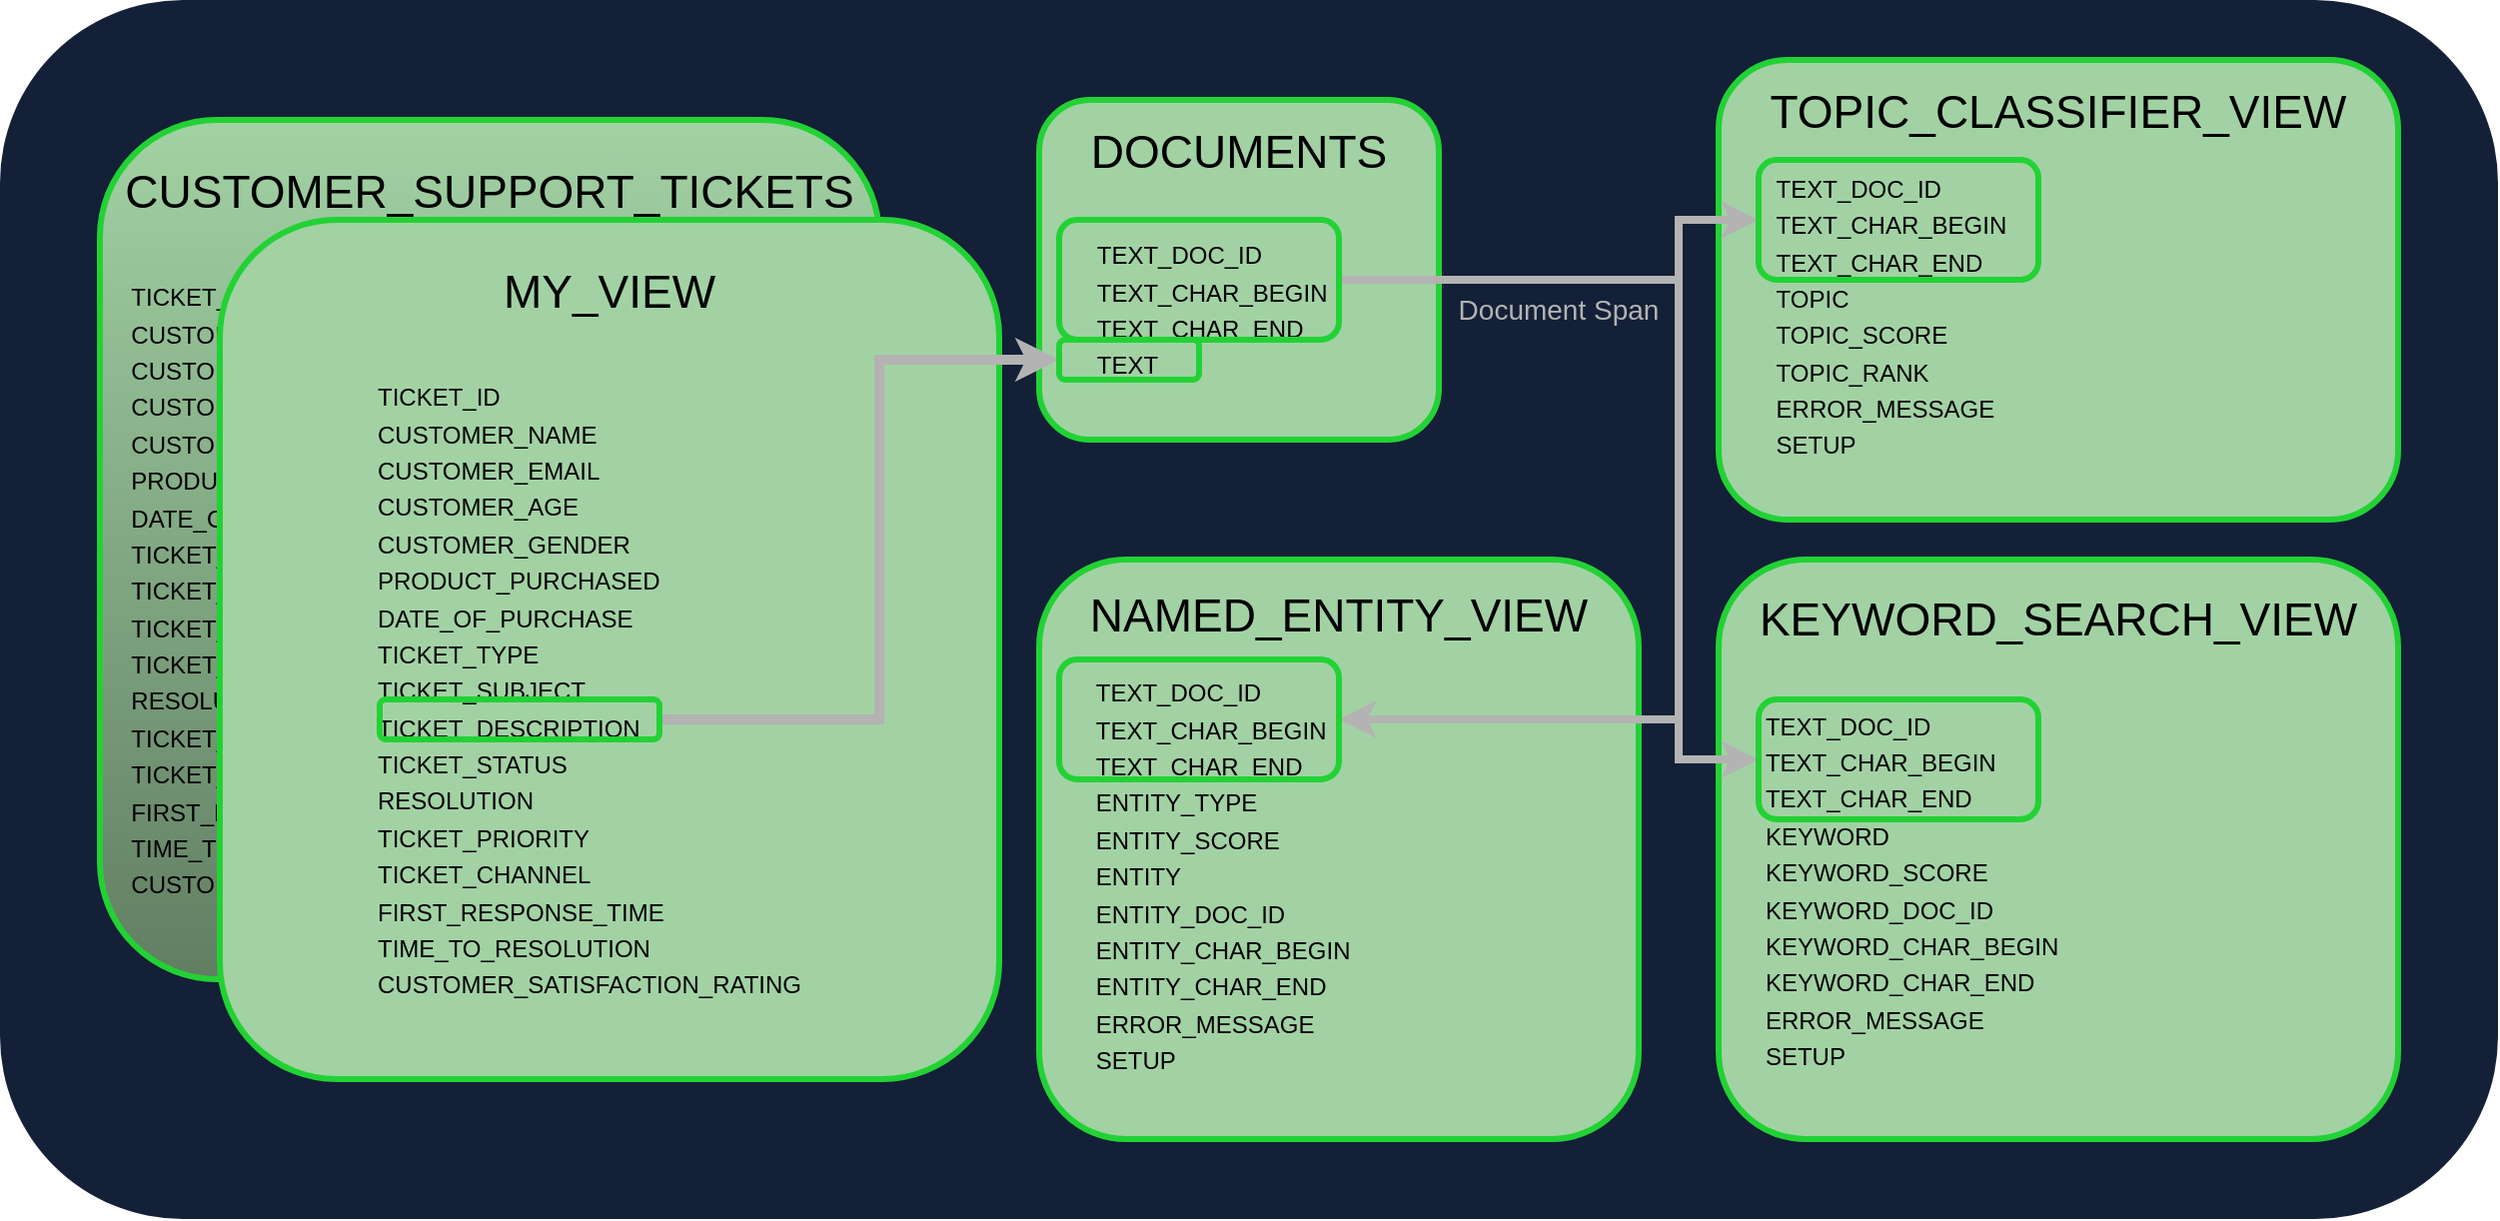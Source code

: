 <mxfile version="27.1.6">
  <diagram name="Page-1" id="POaLV1qd_8ivgcaJ0k6t">
    <mxGraphModel dx="1356" dy="721" grid="1" gridSize="10" guides="1" tooltips="1" connect="1" arrows="1" fold="1" page="1" pageScale="1" pageWidth="850" pageHeight="1100" math="0" shadow="0">
      <root>
        <mxCell id="0" />
        <mxCell id="1" parent="0" />
        <mxCell id="lDjh93la92TDXTI0dgt4-91" value="" style="rounded=1;whiteSpace=wrap;html=1;strokeColor=none;strokeWidth=3;align=center;verticalAlign=middle;fontFamily=Helvetica;fontSize=12;fontColor=default;fillColor=#142037;" vertex="1" parent="1">
          <mxGeometry x="240" y="670" width="1250" height="610" as="geometry" />
        </mxCell>
        <mxCell id="lDjh93la92TDXTI0dgt4-93" style="edgeStyle=orthogonalEdgeStyle;rounded=0;orthogonalLoop=1;jettySize=auto;html=1;exitX=0.5;exitY=1;exitDx=0;exitDy=0;" edge="1" parent="1">
          <mxGeometry relative="1" as="geometry">
            <mxPoint x="530" y="1070" as="sourcePoint" />
            <mxPoint x="530" y="1070" as="targetPoint" />
          </mxGeometry>
        </mxCell>
        <mxCell id="lDjh93la92TDXTI0dgt4-97" value="&lt;div&gt;&lt;font style=&quot;font-size: 23px;&quot;&gt;DOCUMENTS&lt;/font&gt;&lt;/div&gt;&lt;div&gt;&lt;font style=&quot;font-size: 23px;&quot;&gt;&lt;u&gt;&lt;br&gt;&lt;/u&gt;&lt;/font&gt;&lt;/div&gt;&lt;div&gt;&lt;table&gt;&lt;tbody&gt;&lt;tr align=&quot;left&quot;&gt;&lt;td&gt;&lt;font&gt;TEXT_DOC_ID&lt;/font&gt;&lt;/td&gt;&lt;/tr&gt;&lt;tr align=&quot;left&quot;&gt;&lt;td&gt;&lt;font&gt;&lt;span&gt;TEXT_CHAR_BEGIN&lt;/span&gt;&lt;/font&gt;&lt;/td&gt;&lt;/tr&gt;&lt;tr align=&quot;left&quot;&gt;&lt;td&gt;&lt;font&gt;TEXT_CHAR_END&lt;/font&gt;&lt;/td&gt;&lt;/tr&gt;&lt;tr align=&quot;left&quot;&gt;&lt;td&gt;&lt;font&gt;TEXT&lt;/font&gt;&lt;/td&gt;&lt;/tr&gt;&lt;/tbody&gt;&lt;/table&gt;&lt;br&gt;&lt;/div&gt;" style="rounded=1;whiteSpace=wrap;html=1;strokeColor=#22D234;strokeWidth=3;align=center;verticalAlign=middle;fontFamily=Helvetica;fontSize=12;fontColor=default;labelBackgroundColor=none;fillColor=#A2D2A4;" vertex="1" parent="1">
          <mxGeometry x="760" y="720" width="200" height="170" as="geometry" />
        </mxCell>
        <mxCell id="lDjh93la92TDXTI0dgt4-98" value="&lt;div&gt;&lt;font style=&quot;font-size: 23px;&quot;&gt;&lt;font&gt;NAMED_ENTITY_VIEW&lt;/font&gt;&lt;/font&gt;&lt;/div&gt;&lt;div&gt;&lt;br&gt;&lt;table&gt;&lt;tbody&gt;&lt;tr&gt;&lt;td align=&quot;left&quot;&gt;&lt;font&gt;TEXT_DOC_ID&lt;/font&gt;&lt;/td&gt;            &lt;td&gt;&lt;br&gt;&lt;/td&gt;            &lt;td&gt;&lt;br&gt;&lt;/td&gt;            &lt;td&gt;&lt;br&gt;&lt;/td&gt;            &lt;td&gt;&lt;br&gt;&lt;/td&gt;            &lt;td&gt;&lt;br&gt;&lt;/td&gt;        &lt;/tr&gt;        &lt;tr&gt;            &lt;td align=&quot;left&quot;&gt;&lt;font&gt;TEXT_CHAR_BEGIN&lt;/font&gt;&lt;/td&gt;            &lt;td&gt;&lt;br&gt;&lt;/td&gt;            &lt;td&gt;&lt;br&gt;&lt;/td&gt;            &lt;td&gt;&lt;br&gt;&lt;/td&gt;            &lt;td&gt;&lt;br&gt;&lt;/td&gt;            &lt;td&gt;&lt;br&gt;&lt;/td&gt;        &lt;/tr&gt;        &lt;tr&gt;            &lt;td align=&quot;left&quot;&gt;&lt;font&gt;TEXT_CHAR_END&lt;/font&gt;&lt;/td&gt;            &lt;td&gt;&lt;br&gt;&lt;/td&gt;            &lt;td&gt;&lt;br&gt;&lt;/td&gt;            &lt;td&gt;&lt;br&gt;&lt;/td&gt;            &lt;td&gt;&lt;br&gt;&lt;/td&gt;            &lt;td&gt;&lt;br&gt;&lt;/td&gt;        &lt;/tr&gt;        &lt;tr&gt;            &lt;td align=&quot;left&quot;&gt;&lt;font&gt;ENTITY_TYPE&lt;/font&gt;&lt;/td&gt;            &lt;td&gt;&lt;br&gt;&lt;/td&gt;            &lt;td&gt;&lt;br&gt;&lt;/td&gt;            &lt;td&gt;&lt;br&gt;&lt;/td&gt;            &lt;td&gt;&lt;br&gt;&lt;/td&gt;            &lt;td&gt;&lt;br&gt;&lt;/td&gt;        &lt;/tr&gt;        &lt;tr&gt;            &lt;td align=&quot;left&quot;&gt;&lt;font&gt;ENTITY_SCORE&lt;/font&gt;&lt;/td&gt;            &lt;td&gt;&lt;br&gt;&lt;/td&gt;            &lt;td&gt;&lt;br&gt;&lt;/td&gt;            &lt;td&gt;&lt;br&gt;&lt;/td&gt;            &lt;td&gt;&lt;br&gt;&lt;/td&gt;            &lt;td&gt;&lt;br&gt;&lt;/td&gt;        &lt;/tr&gt;        &lt;tr&gt;            &lt;td align=&quot;left&quot;&gt;&lt;font&gt;ENTITY&lt;/font&gt;&lt;/td&gt;            &lt;td&gt;&lt;br&gt;&lt;/td&gt;            &lt;td&gt;&lt;br&gt;&lt;/td&gt;            &lt;td&gt;&lt;br&gt;&lt;/td&gt;            &lt;td&gt;&lt;br&gt;&lt;/td&gt;            &lt;td&gt;&lt;br&gt;&lt;/td&gt;        &lt;/tr&gt;        &lt;tr&gt;            &lt;td align=&quot;left&quot;&gt;&lt;font&gt;ENTITY_DOC_ID&lt;/font&gt;&lt;/td&gt;            &lt;td&gt;&lt;br&gt;&lt;/td&gt;            &lt;td&gt;&lt;br&gt;&lt;/td&gt;            &lt;td&gt;&lt;br&gt;&lt;/td&gt;            &lt;td&gt;&lt;br&gt;&lt;/td&gt;            &lt;td&gt;&lt;br&gt;&lt;/td&gt;        &lt;/tr&gt;        &lt;tr&gt;            &lt;td align=&quot;left&quot;&gt;&lt;font&gt;ENTITY_CHAR_BEGIN&lt;/font&gt;&lt;/td&gt;            &lt;td&gt;&lt;br&gt;&lt;/td&gt;            &lt;td&gt;&lt;br&gt;&lt;/td&gt;            &lt;td&gt;&lt;br&gt;&lt;/td&gt;            &lt;td&gt;&lt;br&gt;&lt;/td&gt;            &lt;td&gt;&lt;br&gt;&lt;/td&gt;        &lt;/tr&gt;        &lt;tr&gt;            &lt;td align=&quot;left&quot;&gt;&lt;font&gt;ENTITY_CHAR_END&lt;/font&gt;&lt;/td&gt;            &lt;td&gt;&lt;br&gt;&lt;/td&gt;            &lt;td&gt;&lt;br&gt;&lt;/td&gt;            &lt;td&gt;&lt;br&gt;&lt;/td&gt;            &lt;td&gt;&lt;br&gt;&lt;/td&gt;            &lt;td&gt;&lt;br&gt;&lt;/td&gt;        &lt;/tr&gt;        &lt;tr&gt;            &lt;td align=&quot;left&quot;&gt;&lt;font&gt;ERROR_MESSAGE&lt;/font&gt;&lt;/td&gt;            &lt;td&gt;&lt;br&gt;&lt;/td&gt;            &lt;td&gt;&lt;br&gt;&lt;/td&gt;            &lt;td&gt;&lt;br&gt;&lt;/td&gt;            &lt;td&gt;&lt;br&gt;&lt;/td&gt;            &lt;td&gt;&lt;br&gt;&lt;/td&gt;        &lt;/tr&gt;        &lt;tr align=&quot;left&quot;&gt;            &lt;td&gt;&lt;font&gt;SETUP&lt;/font&gt;&lt;/td&gt;&lt;/tr&gt;&lt;/tbody&gt;&lt;/table&gt;&lt;br&gt;&lt;/div&gt;" style="rounded=1;whiteSpace=wrap;html=1;strokeColor=#22D234;strokeWidth=3;align=center;verticalAlign=middle;fontFamily=Helvetica;fontSize=12;fontColor=default;labelBackgroundColor=none;fillColor=#A2D2A4;" vertex="1" parent="1">
          <mxGeometry x="760" y="950" width="300" height="290" as="geometry" />
        </mxCell>
        <mxCell id="lDjh93la92TDXTI0dgt4-99" value="&lt;div&gt;&lt;font style=&quot;font-size: 23px;&quot;&gt;KEYWORD_SEARCH_VIEW&lt;/font&gt;&lt;/div&gt;&lt;div&gt;&lt;br&gt;&lt;br&gt;&lt;table&gt;&lt;tbody&gt;&lt;tr&gt;&lt;td align=&quot;left&quot;&gt;&lt;font&gt;TEXT_DOC_ID&lt;/font&gt;&lt;/td&gt;            &lt;td&gt;&lt;br&gt;&lt;/td&gt;            &lt;td&gt;&lt;br&gt;&lt;/td&gt;            &lt;td&gt;&lt;br&gt;&lt;/td&gt;            &lt;td&gt;&lt;br&gt;&lt;/td&gt;            &lt;td&gt;&lt;br&gt;&lt;/td&gt;        &lt;/tr&gt;        &lt;tr&gt;            &lt;td align=&quot;left&quot;&gt;&lt;font&gt;TEXT_CHAR_BEGIN&lt;/font&gt;&lt;/td&gt;            &lt;td&gt;&lt;br&gt;&lt;/td&gt;            &lt;td&gt;&lt;br&gt;&lt;/td&gt;            &lt;td&gt;&lt;br&gt;&lt;/td&gt;            &lt;td&gt;&lt;br&gt;&lt;/td&gt;            &lt;td&gt;&lt;br&gt;&lt;/td&gt;        &lt;/tr&gt;        &lt;tr&gt;            &lt;td align=&quot;left&quot;&gt;&lt;font&gt;TEXT_CHAR_END&lt;/font&gt;&lt;/td&gt;            &lt;td&gt;&lt;br&gt;&lt;/td&gt;            &lt;td&gt;&lt;br&gt;&lt;/td&gt;            &lt;td&gt;&lt;br&gt;&lt;/td&gt;            &lt;td&gt;&lt;br&gt;&lt;/td&gt;            &lt;td&gt;&lt;br&gt;&lt;/td&gt;        &lt;/tr&gt;        &lt;tr&gt;            &lt;td align=&quot;left&quot;&gt;&lt;font&gt;KEYWORD&lt;/font&gt;&lt;/td&gt;            &lt;td&gt;&lt;br&gt;&lt;/td&gt;            &lt;td&gt;&lt;br&gt;&lt;/td&gt;            &lt;td&gt;&lt;br&gt;&lt;/td&gt;            &lt;td&gt;&lt;br&gt;&lt;/td&gt;            &lt;td&gt;&lt;br&gt;&lt;/td&gt;        &lt;/tr&gt;        &lt;tr&gt;            &lt;td align=&quot;left&quot;&gt;&lt;font&gt;KEYWORD_SCORE&lt;/font&gt;&lt;/td&gt;            &lt;td&gt;&lt;br&gt;&lt;/td&gt;            &lt;td&gt;&lt;br&gt;&lt;/td&gt;            &lt;td&gt;&lt;br&gt;&lt;/td&gt;            &lt;td&gt;&lt;br&gt;&lt;/td&gt;            &lt;td&gt;&lt;br&gt;&lt;/td&gt;        &lt;/tr&gt;        &lt;tr&gt;            &lt;td align=&quot;left&quot;&gt;&lt;font&gt;KEYWORD_DOC_ID&lt;/font&gt;&lt;/td&gt;            &lt;td&gt;&lt;br&gt;&lt;/td&gt;            &lt;td&gt;&lt;br&gt;&lt;/td&gt;            &lt;td&gt;&lt;br&gt;&lt;/td&gt;            &lt;td&gt;&lt;br&gt;&lt;/td&gt;            &lt;td&gt;&lt;br&gt;&lt;/td&gt;        &lt;/tr&gt;        &lt;tr&gt;            &lt;td align=&quot;left&quot;&gt;&lt;font&gt;KEYWORD_CHAR_BEGIN&lt;/font&gt;&lt;/td&gt;            &lt;td&gt;&lt;br&gt;&lt;/td&gt;            &lt;td&gt;&lt;br&gt;&lt;/td&gt;            &lt;td&gt;&lt;br&gt;&lt;/td&gt;            &lt;td&gt;&lt;br&gt;&lt;/td&gt;            &lt;td&gt;&lt;br&gt;&lt;/td&gt;        &lt;/tr&gt;        &lt;tr&gt;            &lt;td align=&quot;left&quot;&gt;&lt;font&gt;KEYWORD_CHAR_END&lt;/font&gt;&lt;/td&gt;            &lt;td&gt;&lt;br&gt;&lt;/td&gt;            &lt;td&gt;&lt;br&gt;&lt;/td&gt;            &lt;td&gt;&lt;br&gt;&lt;/td&gt;            &lt;td&gt;&lt;br&gt;&lt;/td&gt;            &lt;td&gt;&lt;br&gt;&lt;/td&gt;        &lt;/tr&gt;        &lt;tr&gt;            &lt;td align=&quot;left&quot;&gt;&lt;font&gt;ERROR_MESSAGE&lt;/font&gt;&lt;/td&gt;            &lt;td&gt;&lt;br&gt;&lt;/td&gt;            &lt;td&gt;&lt;br&gt;&lt;/td&gt;            &lt;td&gt;&lt;br&gt;&lt;/td&gt;            &lt;td&gt;&lt;br&gt;&lt;/td&gt;            &lt;td&gt;&lt;br&gt;&lt;/td&gt;        &lt;/tr&gt;        &lt;tr&gt;            &lt;td align=&quot;left&quot;&gt;&lt;font&gt;SETUP&lt;/font&gt;&lt;/td&gt;&lt;/tr&gt;&lt;/tbody&gt;&lt;/table&gt;&lt;br&gt;&lt;/div&gt;" style="rounded=1;whiteSpace=wrap;html=1;strokeColor=#22D234;strokeWidth=3;align=center;verticalAlign=middle;fontFamily=Helvetica;fontSize=12;fontColor=default;labelBackgroundColor=none;fillColor=#A2D2A4;" vertex="1" parent="1">
          <mxGeometry x="1100" y="950" width="340" height="290" as="geometry" />
        </mxCell>
        <mxCell id="lDjh93la92TDXTI0dgt4-100" value="&lt;div&gt;&lt;font style=&quot;font-size: 23px;&quot;&gt;CUSTOMER_SUPPORT_TICKETS&lt;/font&gt;&lt;br&gt;&lt;br&gt;&lt;br&gt;&lt;table&gt;&lt;tbody&gt;&lt;tr&gt;&lt;td align=&quot;left&quot;&gt;TICKET_ID&lt;/td&gt;            &lt;td align=&quot;left&quot;&gt;&lt;br&gt;&lt;/td&gt;            &lt;td align=&quot;left&quot;&gt;&lt;br&gt;&lt;/td&gt;            &lt;td align=&quot;left&quot;&gt;&lt;br&gt;&lt;/td&gt;            &lt;td&gt;&lt;br&gt;&lt;/td&gt;            &lt;td&gt;&lt;br&gt;&lt;/td&gt;        &lt;/tr&gt;        &lt;tr&gt;            &lt;td align=&quot;left&quot;&gt;CUSTOMER_NAME&lt;/td&gt;            &lt;td align=&quot;left&quot;&gt;&lt;br&gt;&lt;/td&gt;            &lt;td align=&quot;left&quot;&gt;&lt;br&gt;&lt;/td&gt;            &lt;td align=&quot;left&quot;&gt;&lt;br&gt;&lt;/td&gt;            &lt;td&gt;&lt;br&gt;&lt;/td&gt;            &lt;td&gt;&lt;br&gt;&lt;/td&gt;        &lt;/tr&gt;        &lt;tr&gt;            &lt;td align=&quot;left&quot;&gt;CUSTOMER_EMAIL&lt;/td&gt;            &lt;td align=&quot;left&quot;&gt;&lt;br&gt;&lt;/td&gt;            &lt;td align=&quot;left&quot;&gt;&lt;br&gt;&lt;/td&gt;            &lt;td align=&quot;left&quot;&gt;&lt;br&gt;&lt;/td&gt;            &lt;td&gt;&lt;br&gt;&lt;/td&gt;            &lt;td&gt;&lt;br&gt;&lt;/td&gt;        &lt;/tr&gt;        &lt;tr&gt;            &lt;td align=&quot;left&quot;&gt;CUSTOMER_AGE&lt;/td&gt;            &lt;td align=&quot;left&quot;&gt;&lt;br&gt;&lt;/td&gt;            &lt;td align=&quot;left&quot;&gt;&lt;br&gt;&lt;/td&gt;            &lt;td align=&quot;left&quot;&gt;&lt;br&gt;&lt;/td&gt;            &lt;td&gt;&lt;br&gt;&lt;/td&gt;            &lt;td&gt;&lt;br&gt;&lt;/td&gt;        &lt;/tr&gt;        &lt;tr&gt;            &lt;td align=&quot;left&quot;&gt;CUSTOMER_GENDER&lt;/td&gt;            &lt;td align=&quot;left&quot;&gt;&lt;br&gt;&lt;/td&gt;            &lt;td align=&quot;left&quot;&gt;&lt;br&gt;&lt;/td&gt;            &lt;td align=&quot;left&quot;&gt;&lt;br&gt;&lt;/td&gt;            &lt;td&gt;&lt;br&gt;&lt;/td&gt;            &lt;td&gt;&lt;br&gt;&lt;/td&gt;        &lt;/tr&gt;        &lt;tr&gt;            &lt;td align=&quot;left&quot;&gt;PRODUCT_PURCHASED&lt;/td&gt;            &lt;td align=&quot;left&quot;&gt;&lt;br&gt;&lt;/td&gt;            &lt;td align=&quot;left&quot;&gt;&lt;br&gt;&lt;/td&gt;            &lt;td align=&quot;left&quot;&gt;&lt;br&gt;&lt;/td&gt;            &lt;td&gt;&lt;br&gt;&lt;/td&gt;            &lt;td&gt;&lt;br&gt;&lt;/td&gt;        &lt;/tr&gt;        &lt;tr&gt;            &lt;td align=&quot;left&quot;&gt;DATE_OF_PURCHASE&lt;/td&gt;            &lt;td align=&quot;left&quot;&gt;&lt;br&gt;&lt;/td&gt;            &lt;td align=&quot;left&quot;&gt;&lt;br&gt;&lt;/td&gt;            &lt;td align=&quot;left&quot;&gt;&lt;br&gt;&lt;/td&gt;            &lt;td&gt;&lt;br&gt;&lt;/td&gt;            &lt;td&gt;&lt;br&gt;&lt;/td&gt;        &lt;/tr&gt;        &lt;tr&gt;            &lt;td align=&quot;left&quot;&gt;TICKET_TYPE&lt;/td&gt;            &lt;td align=&quot;left&quot;&gt;&lt;br&gt;&lt;/td&gt;            &lt;td align=&quot;left&quot;&gt;&lt;br&gt;&lt;/td&gt;            &lt;td align=&quot;left&quot;&gt;&lt;br&gt;&lt;/td&gt;            &lt;td&gt;&lt;br&gt;&lt;/td&gt;            &lt;td&gt;&lt;br&gt;&lt;/td&gt;        &lt;/tr&gt;        &lt;tr&gt;            &lt;td align=&quot;left&quot;&gt;TICKET_SUBJECT&lt;/td&gt;            &lt;td align=&quot;left&quot;&gt;&lt;br&gt;&lt;/td&gt;            &lt;td align=&quot;left&quot;&gt;&lt;br&gt;&lt;/td&gt;            &lt;td align=&quot;left&quot;&gt;&lt;br&gt;&lt;/td&gt;            &lt;td&gt;&lt;br&gt;&lt;/td&gt;            &lt;td&gt;&lt;br&gt;&lt;/td&gt;        &lt;/tr&gt;        &lt;tr&gt;            &lt;td align=&quot;left&quot;&gt;TICKET_DESCRIPTION&lt;/td&gt;            &lt;td align=&quot;left&quot;&gt;&lt;br&gt;&lt;/td&gt;            &lt;td align=&quot;left&quot;&gt;&lt;br&gt;&lt;/td&gt;            &lt;td align=&quot;left&quot;&gt;&lt;br&gt;&lt;/td&gt;            &lt;td&gt;&lt;br&gt;&lt;/td&gt;            &lt;td&gt;&lt;br&gt;&lt;/td&gt;        &lt;/tr&gt;        &lt;tr&gt;            &lt;td align=&quot;left&quot;&gt;TICKET_STATUS&lt;/td&gt;            &lt;td align=&quot;left&quot;&gt;&lt;br&gt;&lt;/td&gt;            &lt;td align=&quot;left&quot;&gt;&lt;br&gt;&lt;/td&gt;            &lt;td align=&quot;left&quot;&gt;&lt;br&gt;&lt;/td&gt;            &lt;td&gt;&lt;br&gt;&lt;/td&gt;            &lt;td&gt;&lt;br&gt;&lt;/td&gt;        &lt;/tr&gt;        &lt;tr&gt;            &lt;td align=&quot;left&quot;&gt;RESOLUTION&lt;/td&gt;            &lt;td align=&quot;left&quot;&gt;&lt;br&gt;&lt;/td&gt;            &lt;td align=&quot;left&quot;&gt;&lt;br&gt;&lt;/td&gt;            &lt;td align=&quot;left&quot;&gt;&lt;br&gt;&lt;/td&gt;            &lt;td&gt;&lt;br&gt;&lt;/td&gt;            &lt;td&gt;&lt;br&gt;&lt;/td&gt;        &lt;/tr&gt;        &lt;tr&gt;            &lt;td align=&quot;left&quot;&gt;TICKET_PRIORITY&lt;/td&gt;            &lt;td align=&quot;left&quot;&gt;&lt;br&gt;&lt;/td&gt;            &lt;td align=&quot;left&quot;&gt;&lt;br&gt;&lt;/td&gt;            &lt;td align=&quot;left&quot;&gt;&lt;br&gt;&lt;/td&gt;            &lt;td&gt;&lt;br&gt;&lt;/td&gt;            &lt;td&gt;&lt;br&gt;&lt;/td&gt;        &lt;/tr&gt;        &lt;tr&gt;            &lt;td align=&quot;left&quot;&gt;TICKET_CHANNEL&lt;/td&gt;            &lt;td align=&quot;left&quot;&gt;&lt;br&gt;&lt;/td&gt;            &lt;td align=&quot;left&quot;&gt;&lt;br&gt;&lt;/td&gt;            &lt;td align=&quot;left&quot;&gt;&lt;br&gt;&lt;/td&gt;            &lt;td&gt;&lt;br&gt;&lt;/td&gt;            &lt;td&gt;&lt;br&gt;&lt;/td&gt;        &lt;/tr&gt;        &lt;tr&gt;            &lt;td align=&quot;left&quot;&gt;FIRST_RESPONSE_TIME&lt;/td&gt;            &lt;td align=&quot;left&quot;&gt;&lt;br&gt;&lt;/td&gt;            &lt;td align=&quot;left&quot;&gt;&lt;br&gt;&lt;/td&gt;            &lt;td align=&quot;left&quot;&gt;&lt;br&gt;&lt;/td&gt;            &lt;td&gt;&lt;br&gt;&lt;/td&gt;            &lt;td&gt;&lt;br&gt;&lt;/td&gt;        &lt;/tr&gt;        &lt;tr&gt;            &lt;td align=&quot;left&quot;&gt;TIME_TO_RESOLUTION&lt;/td&gt;            &lt;td align=&quot;left&quot;&gt;&lt;br&gt;&lt;/td&gt;            &lt;td align=&quot;left&quot;&gt;&lt;br&gt;&lt;/td&gt;            &lt;td align=&quot;left&quot;&gt;&lt;br&gt;&lt;/td&gt;            &lt;td&gt;&lt;br&gt;&lt;/td&gt;            &lt;td&gt;&lt;br&gt;&lt;/td&gt;        &lt;/tr&gt;        &lt;tr&gt;            &lt;td&gt;CUSTOMER_SATISFACTION_RATING&lt;/td&gt;            &lt;td&gt;&lt;br&gt;&lt;/td&gt;            &lt;td&gt;&lt;br&gt;&lt;/td&gt;            &lt;td&gt;&lt;br&gt;&lt;/td&gt;            &lt;td&gt;&lt;br&gt;&lt;/td&gt;            &lt;td&gt;&lt;br&gt;&lt;/td&gt;&lt;/tr&gt;&lt;/tbody&gt;&lt;/table&gt;&lt;br&gt;&lt;/div&gt;" style="rounded=1;whiteSpace=wrap;html=1;strokeColor=#22D234;strokeWidth=3;align=center;verticalAlign=middle;fontFamily=Helvetica;fontSize=12;fontColor=default;labelBackgroundColor=none;fillColor=#A2D2A4;gradientColor=#617E62;" vertex="1" parent="1">
          <mxGeometry x="290" y="730" width="390" height="430" as="geometry" />
        </mxCell>
        <mxCell id="lDjh93la92TDXTI0dgt4-101" value="&lt;div&gt;&lt;font style=&quot;font-size: 23px;&quot;&gt;MY_VIEW&lt;/font&gt;&lt;br&gt;&lt;br&gt;&lt;br&gt;&lt;table&gt;&lt;tbody&gt;&lt;tr&gt;&lt;td align=&quot;left&quot;&gt;TICKET_ID&lt;/td&gt;            &lt;td align=&quot;left&quot;&gt;&lt;br&gt;&lt;/td&gt;            &lt;td align=&quot;left&quot;&gt;&lt;br&gt;&lt;/td&gt;            &lt;td align=&quot;left&quot;&gt;&lt;br&gt;&lt;/td&gt;            &lt;td&gt;&lt;br&gt;&lt;/td&gt;            &lt;td&gt;&lt;br&gt;&lt;/td&gt;        &lt;/tr&gt;        &lt;tr&gt;            &lt;td align=&quot;left&quot;&gt;CUSTOMER_NAME&lt;/td&gt;            &lt;td align=&quot;left&quot;&gt;&lt;br&gt;&lt;/td&gt;            &lt;td align=&quot;left&quot;&gt;&lt;br&gt;&lt;/td&gt;            &lt;td align=&quot;left&quot;&gt;&lt;br&gt;&lt;/td&gt;            &lt;td&gt;&lt;br&gt;&lt;/td&gt;            &lt;td&gt;&lt;br&gt;&lt;/td&gt;        &lt;/tr&gt;        &lt;tr&gt;            &lt;td align=&quot;left&quot;&gt;CUSTOMER_EMAIL&lt;/td&gt;            &lt;td align=&quot;left&quot;&gt;&lt;br&gt;&lt;/td&gt;            &lt;td align=&quot;left&quot;&gt;&lt;br&gt;&lt;/td&gt;            &lt;td align=&quot;left&quot;&gt;&lt;br&gt;&lt;/td&gt;            &lt;td&gt;&lt;br&gt;&lt;/td&gt;            &lt;td&gt;&lt;br&gt;&lt;/td&gt;        &lt;/tr&gt;        &lt;tr&gt;            &lt;td align=&quot;left&quot;&gt;CUSTOMER_AGE&lt;/td&gt;            &lt;td align=&quot;left&quot;&gt;&lt;br&gt;&lt;/td&gt;            &lt;td align=&quot;left&quot;&gt;&lt;br&gt;&lt;/td&gt;            &lt;td align=&quot;left&quot;&gt;&lt;br&gt;&lt;/td&gt;            &lt;td&gt;&lt;br&gt;&lt;/td&gt;            &lt;td&gt;&lt;br&gt;&lt;/td&gt;        &lt;/tr&gt;        &lt;tr&gt;            &lt;td align=&quot;left&quot;&gt;CUSTOMER_GENDER&lt;/td&gt;            &lt;td align=&quot;left&quot;&gt;&lt;br&gt;&lt;/td&gt;            &lt;td align=&quot;left&quot;&gt;&lt;br&gt;&lt;/td&gt;            &lt;td align=&quot;left&quot;&gt;&lt;br&gt;&lt;/td&gt;            &lt;td&gt;&lt;br&gt;&lt;/td&gt;            &lt;td&gt;&lt;br&gt;&lt;/td&gt;        &lt;/tr&gt;        &lt;tr&gt;            &lt;td align=&quot;left&quot;&gt;PRODUCT_PURCHASED&lt;/td&gt;            &lt;td align=&quot;left&quot;&gt;&lt;br&gt;&lt;/td&gt;            &lt;td align=&quot;left&quot;&gt;&lt;br&gt;&lt;/td&gt;            &lt;td align=&quot;left&quot;&gt;&lt;br&gt;&lt;/td&gt;            &lt;td&gt;&lt;br&gt;&lt;/td&gt;            &lt;td&gt;&lt;br&gt;&lt;/td&gt;        &lt;/tr&gt;        &lt;tr&gt;            &lt;td align=&quot;left&quot;&gt;DATE_OF_PURCHASE&lt;/td&gt;            &lt;td align=&quot;left&quot;&gt;&lt;br&gt;&lt;/td&gt;            &lt;td align=&quot;left&quot;&gt;&lt;br&gt;&lt;/td&gt;            &lt;td align=&quot;left&quot;&gt;&lt;br&gt;&lt;/td&gt;            &lt;td&gt;&lt;br&gt;&lt;/td&gt;            &lt;td&gt;&lt;br&gt;&lt;/td&gt;        &lt;/tr&gt;        &lt;tr&gt;            &lt;td align=&quot;left&quot;&gt;TICKET_TYPE&lt;/td&gt;            &lt;td align=&quot;left&quot;&gt;&lt;br&gt;&lt;/td&gt;            &lt;td align=&quot;left&quot;&gt;&lt;br&gt;&lt;/td&gt;            &lt;td align=&quot;left&quot;&gt;&lt;br&gt;&lt;/td&gt;            &lt;td&gt;&lt;br&gt;&lt;/td&gt;            &lt;td&gt;&lt;br&gt;&lt;/td&gt;        &lt;/tr&gt;        &lt;tr&gt;            &lt;td align=&quot;left&quot;&gt;TICKET_SUBJECT&lt;/td&gt;            &lt;td align=&quot;left&quot;&gt;&lt;br&gt;&lt;/td&gt;            &lt;td align=&quot;left&quot;&gt;&lt;br&gt;&lt;/td&gt;            &lt;td align=&quot;left&quot;&gt;&lt;br&gt;&lt;/td&gt;            &lt;td&gt;&lt;br&gt;&lt;/td&gt;            &lt;td&gt;&lt;br&gt;&lt;/td&gt;        &lt;/tr&gt;        &lt;tr&gt;            &lt;td align=&quot;left&quot;&gt;TICKET_DESCRIPTION&lt;/td&gt;            &lt;td align=&quot;left&quot;&gt;&lt;br&gt;&lt;/td&gt;            &lt;td align=&quot;left&quot;&gt;&lt;br&gt;&lt;/td&gt;            &lt;td align=&quot;left&quot;&gt;&lt;br&gt;&lt;/td&gt;            &lt;td&gt;&lt;br&gt;&lt;/td&gt;            &lt;td&gt;&lt;br&gt;&lt;/td&gt;        &lt;/tr&gt;        &lt;tr&gt;            &lt;td align=&quot;left&quot;&gt;TICKET_STATUS&lt;/td&gt;            &lt;td align=&quot;left&quot;&gt;&lt;br&gt;&lt;/td&gt;            &lt;td align=&quot;left&quot;&gt;&lt;br&gt;&lt;/td&gt;            &lt;td align=&quot;left&quot;&gt;&lt;br&gt;&lt;/td&gt;            &lt;td&gt;&lt;br&gt;&lt;/td&gt;            &lt;td&gt;&lt;br&gt;&lt;/td&gt;        &lt;/tr&gt;        &lt;tr&gt;            &lt;td align=&quot;left&quot;&gt;RESOLUTION&lt;/td&gt;            &lt;td align=&quot;left&quot;&gt;&lt;br&gt;&lt;/td&gt;            &lt;td align=&quot;left&quot;&gt;&lt;br&gt;&lt;/td&gt;            &lt;td align=&quot;left&quot;&gt;&lt;br&gt;&lt;/td&gt;            &lt;td&gt;&lt;br&gt;&lt;/td&gt;            &lt;td&gt;&lt;br&gt;&lt;/td&gt;        &lt;/tr&gt;        &lt;tr&gt;            &lt;td align=&quot;left&quot;&gt;TICKET_PRIORITY&lt;/td&gt;            &lt;td align=&quot;left&quot;&gt;&lt;br&gt;&lt;/td&gt;            &lt;td align=&quot;left&quot;&gt;&lt;br&gt;&lt;/td&gt;            &lt;td align=&quot;left&quot;&gt;&lt;br&gt;&lt;/td&gt;            &lt;td&gt;&lt;br&gt;&lt;/td&gt;            &lt;td&gt;&lt;br&gt;&lt;/td&gt;        &lt;/tr&gt;        &lt;tr&gt;            &lt;td align=&quot;left&quot;&gt;TICKET_CHANNEL&lt;/td&gt;            &lt;td align=&quot;left&quot;&gt;&lt;br&gt;&lt;/td&gt;            &lt;td align=&quot;left&quot;&gt;&lt;br&gt;&lt;/td&gt;            &lt;td align=&quot;left&quot;&gt;&lt;br&gt;&lt;/td&gt;            &lt;td&gt;&lt;br&gt;&lt;/td&gt;            &lt;td&gt;&lt;br&gt;&lt;/td&gt;        &lt;/tr&gt;        &lt;tr&gt;            &lt;td align=&quot;left&quot;&gt;FIRST_RESPONSE_TIME&lt;/td&gt;            &lt;td align=&quot;left&quot;&gt;&lt;br&gt;&lt;/td&gt;            &lt;td align=&quot;left&quot;&gt;&lt;br&gt;&lt;/td&gt;            &lt;td align=&quot;left&quot;&gt;&lt;br&gt;&lt;/td&gt;            &lt;td&gt;&lt;br&gt;&lt;/td&gt;            &lt;td&gt;&lt;br&gt;&lt;/td&gt;        &lt;/tr&gt;        &lt;tr&gt;            &lt;td align=&quot;left&quot;&gt;TIME_TO_RESOLUTION&lt;/td&gt;            &lt;td align=&quot;left&quot;&gt;&lt;br&gt;&lt;/td&gt;            &lt;td align=&quot;left&quot;&gt;&lt;br&gt;&lt;/td&gt;            &lt;td align=&quot;left&quot;&gt;&lt;br&gt;&lt;/td&gt;            &lt;td&gt;&lt;br&gt;&lt;/td&gt;            &lt;td&gt;&lt;br&gt;&lt;/td&gt;        &lt;/tr&gt;        &lt;tr&gt;            &lt;td&gt;CUSTOMER_SATISFACTION_RATING&lt;/td&gt;            &lt;td&gt;&lt;br&gt;&lt;/td&gt;            &lt;td&gt;&lt;br&gt;&lt;/td&gt;            &lt;td&gt;&lt;br&gt;&lt;/td&gt;            &lt;td&gt;&lt;br&gt;&lt;/td&gt;            &lt;td&gt;&lt;br&gt;&lt;/td&gt;&lt;/tr&gt;&lt;/tbody&gt;&lt;/table&gt;&lt;br&gt;&lt;/div&gt;" style="rounded=1;whiteSpace=wrap;html=1;strokeColor=#22D234;strokeWidth=3;align=center;verticalAlign=middle;fontFamily=Helvetica;fontSize=12;fontColor=default;labelBackgroundColor=none;fillColor=#A2D2A4;" vertex="1" parent="1">
          <mxGeometry x="350" y="780" width="390" height="430" as="geometry" />
        </mxCell>
        <mxCell id="lDjh93la92TDXTI0dgt4-102" value="&lt;div&gt;&lt;font style=&quot;font-size: 23px;&quot;&gt;&lt;font&gt;TOPIC_CLASSIFIER_VIEW&lt;/font&gt;&lt;/font&gt;&lt;/div&gt;&lt;div&gt;&lt;br&gt;&lt;table&gt;&lt;tbody&gt;&lt;tr align=&quot;left&quot;&gt;&lt;td&gt;TEXT_DOC_ID&lt;/td&gt;&lt;/tr&gt;&lt;tr align=&quot;left&quot;&gt;&lt;td&gt;TEXT_CHAR_BEGIN&lt;/td&gt;&lt;/tr&gt;&lt;tr align=&quot;left&quot;&gt;&lt;td&gt;TEXT_CHAR_END&lt;/td&gt;&lt;/tr&gt;&lt;tr align=&quot;left&quot;&gt;&lt;td&gt;TOPIC&lt;/td&gt;&lt;/tr&gt;&lt;tr align=&quot;left&quot;&gt;&lt;td&gt;TOPIC_SCORE&lt;/td&gt;&lt;/tr&gt;&lt;tr align=&quot;left&quot;&gt;&lt;td&gt;TOPIC_RANK&lt;/td&gt;&lt;/tr&gt;&lt;tr align=&quot;left&quot;&gt;&lt;td&gt;ERROR_MESSAGE&lt;/td&gt;&lt;/tr&gt;&lt;tr align=&quot;left&quot;&gt;&lt;td&gt;SETUP&lt;/td&gt;&lt;/tr&gt;&lt;/tbody&gt;&lt;/table&gt;&lt;br&gt;&lt;/div&gt;" style="rounded=1;whiteSpace=wrap;html=1;strokeColor=#22D234;strokeWidth=3;align=center;verticalAlign=middle;fontFamily=Helvetica;fontSize=12;fontColor=default;labelBackgroundColor=none;fillColor=#A2D2A4;" vertex="1" parent="1">
          <mxGeometry x="1100" y="700" width="340" height="230" as="geometry" />
        </mxCell>
        <mxCell id="lDjh93la92TDXTI0dgt4-103" style="edgeStyle=orthogonalEdgeStyle;rounded=0;orthogonalLoop=1;jettySize=auto;html=1;exitX=1;exitY=0.5;exitDx=0;exitDy=0;entryX=0;entryY=0.5;entryDx=0;entryDy=0;fontFamily=Helvetica;fontSize=12;fontColor=default;labelBackgroundColor=none;strokeColor=#B3B3B3;strokeWidth=4;" edge="1" parent="1" source="lDjh93la92TDXTI0dgt4-106" target="lDjh93la92TDXTI0dgt4-110">
          <mxGeometry relative="1" as="geometry">
            <Array as="points">
              <mxPoint x="1080" y="810" />
              <mxPoint x="1080" y="780" />
            </Array>
          </mxGeometry>
        </mxCell>
        <mxCell id="lDjh93la92TDXTI0dgt4-104" style="edgeStyle=orthogonalEdgeStyle;rounded=0;orthogonalLoop=1;jettySize=auto;html=1;exitX=1;exitY=0.5;exitDx=0;exitDy=0;entryX=0;entryY=0.5;entryDx=0;entryDy=0;fontFamily=Helvetica;fontSize=12;fontColor=default;labelBackgroundColor=none;strokeWidth=4;strokeColor=#B3B3B3;" edge="1" parent="1" source="lDjh93la92TDXTI0dgt4-106" target="lDjh93la92TDXTI0dgt4-109">
          <mxGeometry relative="1" as="geometry">
            <Array as="points">
              <mxPoint x="1080" y="810" />
              <mxPoint x="1080" y="1050" />
            </Array>
          </mxGeometry>
        </mxCell>
        <mxCell id="lDjh93la92TDXTI0dgt4-105" style="edgeStyle=orthogonalEdgeStyle;rounded=0;orthogonalLoop=1;jettySize=auto;html=1;exitX=1;exitY=0.5;exitDx=0;exitDy=0;entryX=1;entryY=0.5;entryDx=0;entryDy=0;fontFamily=Helvetica;fontSize=12;fontColor=default;labelBackgroundColor=none;strokeWidth=4;strokeColor=#B3B3B3;" edge="1" parent="1" source="lDjh93la92TDXTI0dgt4-106" target="lDjh93la92TDXTI0dgt4-108">
          <mxGeometry relative="1" as="geometry">
            <Array as="points">
              <mxPoint x="1080" y="810" />
              <mxPoint x="1080" y="1030" />
            </Array>
          </mxGeometry>
        </mxCell>
        <mxCell id="lDjh93la92TDXTI0dgt4-106" value="" style="rounded=1;whiteSpace=wrap;html=1;strokeColor=#22D234;strokeWidth=3;align=center;verticalAlign=middle;fontFamily=Helvetica;fontSize=12;fontColor=default;labelBackgroundColor=none;fillColor=none;" vertex="1" parent="1">
          <mxGeometry x="770" y="780" width="140" height="60" as="geometry" />
        </mxCell>
        <mxCell id="lDjh93la92TDXTI0dgt4-107" value="&lt;font style=&quot;font-size: 14px;&quot;&gt;&lt;span style=&quot;color: rgb(179, 179, 179);&quot;&gt;Document Span&lt;/span&gt;&lt;/font&gt;" style="text;html=1;align=center;verticalAlign=middle;whiteSpace=wrap;rounded=0;fontFamily=Helvetica;fontSize=12;fontColor=default;labelBackgroundColor=none;" vertex="1" parent="1">
          <mxGeometry x="950" y="800" width="140" height="50" as="geometry" />
        </mxCell>
        <mxCell id="lDjh93la92TDXTI0dgt4-108" value="" style="rounded=1;whiteSpace=wrap;html=1;strokeColor=#22D234;strokeWidth=3;align=center;verticalAlign=middle;fontFamily=Helvetica;fontSize=12;fontColor=default;labelBackgroundColor=none;fillColor=none;" vertex="1" parent="1">
          <mxGeometry x="770" y="1000" width="140" height="60" as="geometry" />
        </mxCell>
        <mxCell id="lDjh93la92TDXTI0dgt4-109" value="" style="rounded=1;whiteSpace=wrap;html=1;strokeColor=#22D234;strokeWidth=3;align=center;verticalAlign=middle;fontFamily=Helvetica;fontSize=12;fontColor=default;labelBackgroundColor=none;fillColor=none;" vertex="1" parent="1">
          <mxGeometry x="1120" y="1020" width="140" height="60" as="geometry" />
        </mxCell>
        <mxCell id="lDjh93la92TDXTI0dgt4-110" value="" style="rounded=1;whiteSpace=wrap;html=1;strokeColor=#22D234;strokeWidth=3;align=center;verticalAlign=middle;fontFamily=Helvetica;fontSize=12;fontColor=default;labelBackgroundColor=none;fillColor=none;" vertex="1" parent="1">
          <mxGeometry x="1120" y="750" width="140" height="60" as="geometry" />
        </mxCell>
        <mxCell id="lDjh93la92TDXTI0dgt4-111" style="edgeStyle=orthogonalEdgeStyle;rounded=0;orthogonalLoop=1;jettySize=auto;html=1;entryX=0;entryY=0.5;entryDx=0;entryDy=0;fontFamily=Helvetica;fontSize=12;fontColor=default;labelBackgroundColor=none;strokeColor=#B3B3B3;strokeWidth=5;exitX=1;exitY=0.5;exitDx=0;exitDy=0;" edge="1" parent="1" source="lDjh93la92TDXTI0dgt4-112" target="lDjh93la92TDXTI0dgt4-113">
          <mxGeometry relative="1" as="geometry">
            <mxPoint x="800" y="1020" as="sourcePoint" />
            <mxPoint x="1030.03" y="920" as="targetPoint" />
            <Array as="points">
              <mxPoint x="680" y="1030" />
              <mxPoint x="680" y="850" />
            </Array>
          </mxGeometry>
        </mxCell>
        <mxCell id="lDjh93la92TDXTI0dgt4-112" value="" style="rounded=1;whiteSpace=wrap;html=1;strokeColor=#22D234;strokeWidth=3;align=center;verticalAlign=middle;fontFamily=Helvetica;fontSize=12;fontColor=default;labelBackgroundColor=none;fillColor=none;" vertex="1" parent="1">
          <mxGeometry x="430" y="1020" width="140" height="20" as="geometry" />
        </mxCell>
        <mxCell id="lDjh93la92TDXTI0dgt4-113" value="" style="rounded=1;whiteSpace=wrap;html=1;strokeColor=#22D234;strokeWidth=3;align=center;verticalAlign=middle;fontFamily=Helvetica;fontSize=12;fontColor=default;labelBackgroundColor=none;fillColor=none;" vertex="1" parent="1">
          <mxGeometry x="770" y="840" width="70" height="20" as="geometry" />
        </mxCell>
      </root>
    </mxGraphModel>
  </diagram>
</mxfile>
